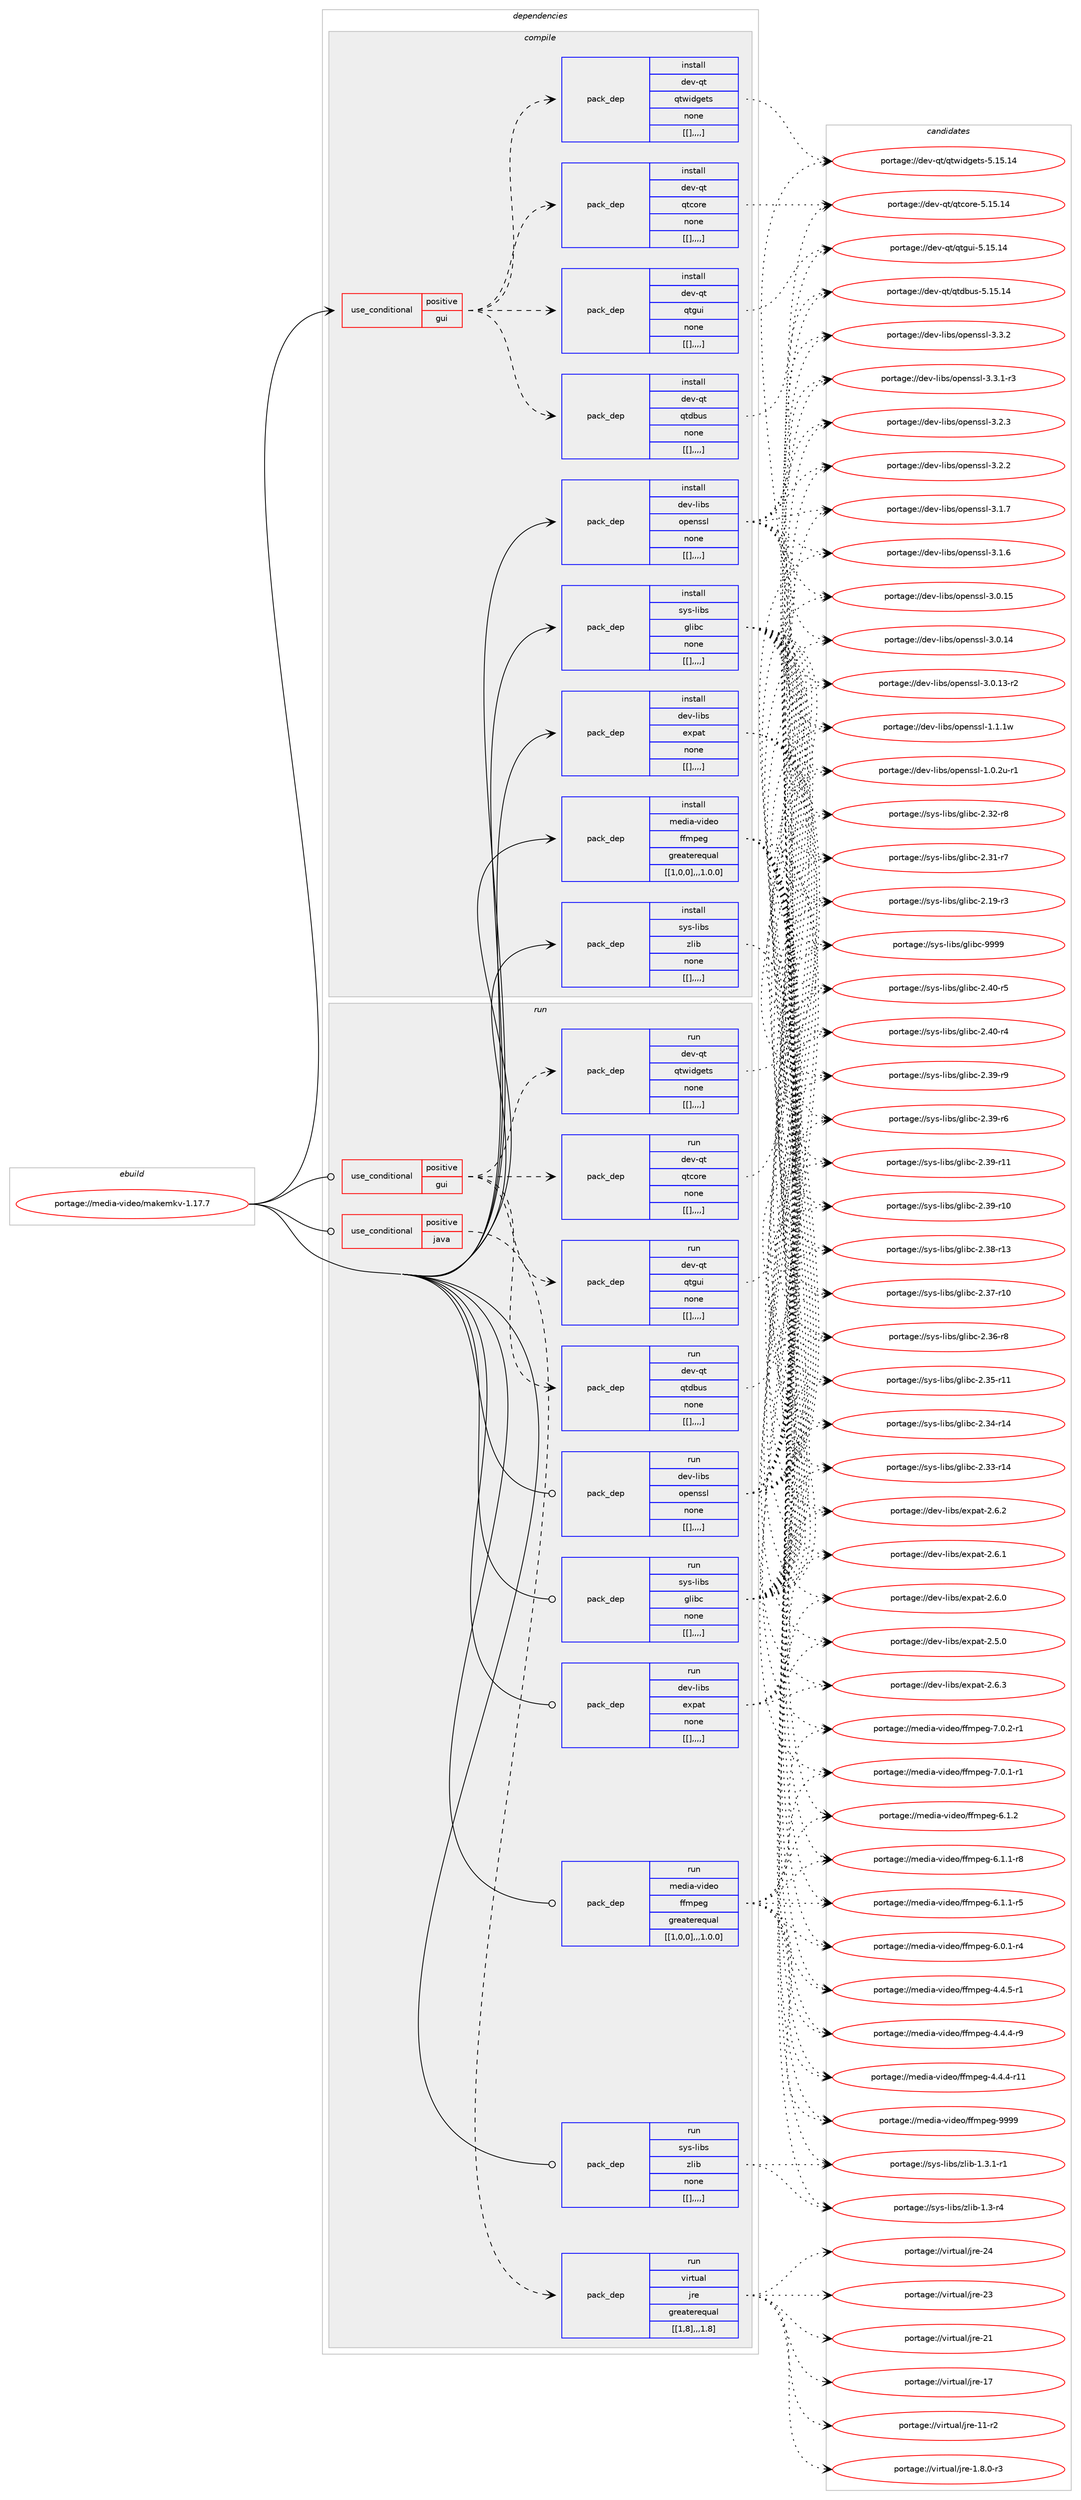 digraph prolog {

# *************
# Graph options
# *************

newrank=true;
concentrate=true;
compound=true;
graph [rankdir=LR,fontname=Helvetica,fontsize=10,ranksep=1.5];#, ranksep=2.5, nodesep=0.2];
edge  [arrowhead=vee];
node  [fontname=Helvetica,fontsize=10];

# **********
# The ebuild
# **********

subgraph cluster_leftcol {
color=gray;
label=<<i>ebuild</i>>;
id [label="portage://media-video/makemkv-1.17.7", color=red, width=4, href="../media-video/makemkv-1.17.7.svg"];
}

# ****************
# The dependencies
# ****************

subgraph cluster_midcol {
color=gray;
label=<<i>dependencies</i>>;
subgraph cluster_compile {
fillcolor="#eeeeee";
style=filled;
label=<<i>compile</i>>;
subgraph cond89036 {
dependency348769 [label=<<TABLE BORDER="0" CELLBORDER="1" CELLSPACING="0" CELLPADDING="4"><TR><TD ROWSPAN="3" CELLPADDING="10">use_conditional</TD></TR><TR><TD>positive</TD></TR><TR><TD>gui</TD></TR></TABLE>>, shape=none, color=red];
subgraph pack256948 {
dependency348772 [label=<<TABLE BORDER="0" CELLBORDER="1" CELLSPACING="0" CELLPADDING="4" WIDTH="220"><TR><TD ROWSPAN="6" CELLPADDING="30">pack_dep</TD></TR><TR><TD WIDTH="110">install</TD></TR><TR><TD>dev-qt</TD></TR><TR><TD>qtcore</TD></TR><TR><TD>none</TD></TR><TR><TD>[[],,,,]</TD></TR></TABLE>>, shape=none, color=blue];
}
dependency348769:e -> dependency348772:w [weight=20,style="dashed",arrowhead="vee"];
subgraph pack256950 {
dependency348776 [label=<<TABLE BORDER="0" CELLBORDER="1" CELLSPACING="0" CELLPADDING="4" WIDTH="220"><TR><TD ROWSPAN="6" CELLPADDING="30">pack_dep</TD></TR><TR><TD WIDTH="110">install</TD></TR><TR><TD>dev-qt</TD></TR><TR><TD>qtdbus</TD></TR><TR><TD>none</TD></TR><TR><TD>[[],,,,]</TD></TR></TABLE>>, shape=none, color=blue];
}
dependency348769:e -> dependency348776:w [weight=20,style="dashed",arrowhead="vee"];
subgraph pack256982 {
dependency348868 [label=<<TABLE BORDER="0" CELLBORDER="1" CELLSPACING="0" CELLPADDING="4" WIDTH="220"><TR><TD ROWSPAN="6" CELLPADDING="30">pack_dep</TD></TR><TR><TD WIDTH="110">install</TD></TR><TR><TD>dev-qt</TD></TR><TR><TD>qtgui</TD></TR><TR><TD>none</TD></TR><TR><TD>[[],,,,]</TD></TR></TABLE>>, shape=none, color=blue];
}
dependency348769:e -> dependency348868:w [weight=20,style="dashed",arrowhead="vee"];
subgraph pack257018 {
dependency348872 [label=<<TABLE BORDER="0" CELLBORDER="1" CELLSPACING="0" CELLPADDING="4" WIDTH="220"><TR><TD ROWSPAN="6" CELLPADDING="30">pack_dep</TD></TR><TR><TD WIDTH="110">install</TD></TR><TR><TD>dev-qt</TD></TR><TR><TD>qtwidgets</TD></TR><TR><TD>none</TD></TR><TR><TD>[[],,,,]</TD></TR></TABLE>>, shape=none, color=blue];
}
dependency348769:e -> dependency348872:w [weight=20,style="dashed",arrowhead="vee"];
}
id:e -> dependency348769:w [weight=20,style="solid",arrowhead="vee"];
subgraph pack257023 {
dependency348879 [label=<<TABLE BORDER="0" CELLBORDER="1" CELLSPACING="0" CELLPADDING="4" WIDTH="220"><TR><TD ROWSPAN="6" CELLPADDING="30">pack_dep</TD></TR><TR><TD WIDTH="110">install</TD></TR><TR><TD>dev-libs</TD></TR><TR><TD>expat</TD></TR><TR><TD>none</TD></TR><TR><TD>[[],,,,]</TD></TR></TABLE>>, shape=none, color=blue];
}
id:e -> dependency348879:w [weight=20,style="solid",arrowhead="vee"];
subgraph pack257039 {
dependency348925 [label=<<TABLE BORDER="0" CELLBORDER="1" CELLSPACING="0" CELLPADDING="4" WIDTH="220"><TR><TD ROWSPAN="6" CELLPADDING="30">pack_dep</TD></TR><TR><TD WIDTH="110">install</TD></TR><TR><TD>dev-libs</TD></TR><TR><TD>openssl</TD></TR><TR><TD>none</TD></TR><TR><TD>[[],,,,]</TD></TR></TABLE>>, shape=none, color=blue];
}
id:e -> dependency348925:w [weight=20,style="solid",arrowhead="vee"];
subgraph pack257061 {
dependency348947 [label=<<TABLE BORDER="0" CELLBORDER="1" CELLSPACING="0" CELLPADDING="4" WIDTH="220"><TR><TD ROWSPAN="6" CELLPADDING="30">pack_dep</TD></TR><TR><TD WIDTH="110">install</TD></TR><TR><TD>media-video</TD></TR><TR><TD>ffmpeg</TD></TR><TR><TD>greaterequal</TD></TR><TR><TD>[[1,0,0],,,1.0.0]</TD></TR></TABLE>>, shape=none, color=blue];
}
id:e -> dependency348947:w [weight=20,style="solid",arrowhead="vee"];
subgraph pack257078 {
dependency348952 [label=<<TABLE BORDER="0" CELLBORDER="1" CELLSPACING="0" CELLPADDING="4" WIDTH="220"><TR><TD ROWSPAN="6" CELLPADDING="30">pack_dep</TD></TR><TR><TD WIDTH="110">install</TD></TR><TR><TD>sys-libs</TD></TR><TR><TD>glibc</TD></TR><TR><TD>none</TD></TR><TR><TD>[[],,,,]</TD></TR></TABLE>>, shape=none, color=blue];
}
id:e -> dependency348952:w [weight=20,style="solid",arrowhead="vee"];
subgraph pack257139 {
dependency349055 [label=<<TABLE BORDER="0" CELLBORDER="1" CELLSPACING="0" CELLPADDING="4" WIDTH="220"><TR><TD ROWSPAN="6" CELLPADDING="30">pack_dep</TD></TR><TR><TD WIDTH="110">install</TD></TR><TR><TD>sys-libs</TD></TR><TR><TD>zlib</TD></TR><TR><TD>none</TD></TR><TR><TD>[[],,,,]</TD></TR></TABLE>>, shape=none, color=blue];
}
id:e -> dependency349055:w [weight=20,style="solid",arrowhead="vee"];
}
subgraph cluster_compileandrun {
fillcolor="#eeeeee";
style=filled;
label=<<i>compile and run</i>>;
}
subgraph cluster_run {
fillcolor="#eeeeee";
style=filled;
label=<<i>run</i>>;
subgraph cond89119 {
dependency349102 [label=<<TABLE BORDER="0" CELLBORDER="1" CELLSPACING="0" CELLPADDING="4"><TR><TD ROWSPAN="3" CELLPADDING="10">use_conditional</TD></TR><TR><TD>positive</TD></TR><TR><TD>gui</TD></TR></TABLE>>, shape=none, color=red];
subgraph pack257236 {
dependency349206 [label=<<TABLE BORDER="0" CELLBORDER="1" CELLSPACING="0" CELLPADDING="4" WIDTH="220"><TR><TD ROWSPAN="6" CELLPADDING="30">pack_dep</TD></TR><TR><TD WIDTH="110">run</TD></TR><TR><TD>dev-qt</TD></TR><TR><TD>qtcore</TD></TR><TR><TD>none</TD></TR><TR><TD>[[],,,,]</TD></TR></TABLE>>, shape=none, color=blue];
}
dependency349102:e -> dependency349206:w [weight=20,style="dashed",arrowhead="vee"];
subgraph pack257280 {
dependency349276 [label=<<TABLE BORDER="0" CELLBORDER="1" CELLSPACING="0" CELLPADDING="4" WIDTH="220"><TR><TD ROWSPAN="6" CELLPADDING="30">pack_dep</TD></TR><TR><TD WIDTH="110">run</TD></TR><TR><TD>dev-qt</TD></TR><TR><TD>qtdbus</TD></TR><TR><TD>none</TD></TR><TR><TD>[[],,,,]</TD></TR></TABLE>>, shape=none, color=blue];
}
dependency349102:e -> dependency349276:w [weight=20,style="dashed",arrowhead="vee"];
subgraph pack257299 {
dependency349280 [label=<<TABLE BORDER="0" CELLBORDER="1" CELLSPACING="0" CELLPADDING="4" WIDTH="220"><TR><TD ROWSPAN="6" CELLPADDING="30">pack_dep</TD></TR><TR><TD WIDTH="110">run</TD></TR><TR><TD>dev-qt</TD></TR><TR><TD>qtgui</TD></TR><TR><TD>none</TD></TR><TR><TD>[[],,,,]</TD></TR></TABLE>>, shape=none, color=blue];
}
dependency349102:e -> dependency349280:w [weight=20,style="dashed",arrowhead="vee"];
subgraph pack257301 {
dependency349286 [label=<<TABLE BORDER="0" CELLBORDER="1" CELLSPACING="0" CELLPADDING="4" WIDTH="220"><TR><TD ROWSPAN="6" CELLPADDING="30">pack_dep</TD></TR><TR><TD WIDTH="110">run</TD></TR><TR><TD>dev-qt</TD></TR><TR><TD>qtwidgets</TD></TR><TR><TD>none</TD></TR><TR><TD>[[],,,,]</TD></TR></TABLE>>, shape=none, color=blue];
}
dependency349102:e -> dependency349286:w [weight=20,style="dashed",arrowhead="vee"];
}
id:e -> dependency349102:w [weight=20,style="solid",arrowhead="odot"];
subgraph cond89192 {
dependency349310 [label=<<TABLE BORDER="0" CELLBORDER="1" CELLSPACING="0" CELLPADDING="4"><TR><TD ROWSPAN="3" CELLPADDING="10">use_conditional</TD></TR><TR><TD>positive</TD></TR><TR><TD>java</TD></TR></TABLE>>, shape=none, color=red];
subgraph pack257324 {
dependency349415 [label=<<TABLE BORDER="0" CELLBORDER="1" CELLSPACING="0" CELLPADDING="4" WIDTH="220"><TR><TD ROWSPAN="6" CELLPADDING="30">pack_dep</TD></TR><TR><TD WIDTH="110">run</TD></TR><TR><TD>virtual</TD></TR><TR><TD>jre</TD></TR><TR><TD>greaterequal</TD></TR><TR><TD>[[1,8],,,1.8]</TD></TR></TABLE>>, shape=none, color=blue];
}
dependency349310:e -> dependency349415:w [weight=20,style="dashed",arrowhead="vee"];
}
id:e -> dependency349310:w [weight=20,style="solid",arrowhead="odot"];
subgraph pack257406 {
dependency349439 [label=<<TABLE BORDER="0" CELLBORDER="1" CELLSPACING="0" CELLPADDING="4" WIDTH="220"><TR><TD ROWSPAN="6" CELLPADDING="30">pack_dep</TD></TR><TR><TD WIDTH="110">run</TD></TR><TR><TD>dev-libs</TD></TR><TR><TD>expat</TD></TR><TR><TD>none</TD></TR><TR><TD>[[],,,,]</TD></TR></TABLE>>, shape=none, color=blue];
}
id:e -> dependency349439:w [weight=20,style="solid",arrowhead="odot"];
subgraph pack257453 {
dependency349551 [label=<<TABLE BORDER="0" CELLBORDER="1" CELLSPACING="0" CELLPADDING="4" WIDTH="220"><TR><TD ROWSPAN="6" CELLPADDING="30">pack_dep</TD></TR><TR><TD WIDTH="110">run</TD></TR><TR><TD>dev-libs</TD></TR><TR><TD>openssl</TD></TR><TR><TD>none</TD></TR><TR><TD>[[],,,,]</TD></TR></TABLE>>, shape=none, color=blue];
}
id:e -> dependency349551:w [weight=20,style="solid",arrowhead="odot"];
subgraph pack257496 {
dependency349629 [label=<<TABLE BORDER="0" CELLBORDER="1" CELLSPACING="0" CELLPADDING="4" WIDTH="220"><TR><TD ROWSPAN="6" CELLPADDING="30">pack_dep</TD></TR><TR><TD WIDTH="110">run</TD></TR><TR><TD>media-video</TD></TR><TR><TD>ffmpeg</TD></TR><TR><TD>greaterequal</TD></TR><TR><TD>[[1,0,0],,,1.0.0]</TD></TR></TABLE>>, shape=none, color=blue];
}
id:e -> dependency349629:w [weight=20,style="solid",arrowhead="odot"];
subgraph pack257536 {
dependency349661 [label=<<TABLE BORDER="0" CELLBORDER="1" CELLSPACING="0" CELLPADDING="4" WIDTH="220"><TR><TD ROWSPAN="6" CELLPADDING="30">pack_dep</TD></TR><TR><TD WIDTH="110">run</TD></TR><TR><TD>sys-libs</TD></TR><TR><TD>glibc</TD></TR><TR><TD>none</TD></TR><TR><TD>[[],,,,]</TD></TR></TABLE>>, shape=none, color=blue];
}
id:e -> dependency349661:w [weight=20,style="solid",arrowhead="odot"];
subgraph pack257556 {
dependency349756 [label=<<TABLE BORDER="0" CELLBORDER="1" CELLSPACING="0" CELLPADDING="4" WIDTH="220"><TR><TD ROWSPAN="6" CELLPADDING="30">pack_dep</TD></TR><TR><TD WIDTH="110">run</TD></TR><TR><TD>sys-libs</TD></TR><TR><TD>zlib</TD></TR><TR><TD>none</TD></TR><TR><TD>[[],,,,]</TD></TR></TABLE>>, shape=none, color=blue];
}
id:e -> dependency349756:w [weight=20,style="solid",arrowhead="odot"];
}
}

# **************
# The candidates
# **************

subgraph cluster_choices {
rank=same;
color=gray;
label=<<i>candidates</i>>;

subgraph choice256430 {
color=black;
nodesep=1;
choice1001011184511311647113116991111141014553464953464952 [label="portage://dev-qt/qtcore-5.15.14", color=red, width=4,href="../dev-qt/qtcore-5.15.14.svg"];
dependency348772:e -> choice1001011184511311647113116991111141014553464953464952:w [style=dotted,weight="100"];
}
subgraph choice256431 {
color=black;
nodesep=1;
choice1001011184511311647113116100981171154553464953464952 [label="portage://dev-qt/qtdbus-5.15.14", color=red, width=4,href="../dev-qt/qtdbus-5.15.14.svg"];
dependency348776:e -> choice1001011184511311647113116100981171154553464953464952:w [style=dotted,weight="100"];
}
subgraph choice256436 {
color=black;
nodesep=1;
choice10010111845113116471131161031171054553464953464952 [label="portage://dev-qt/qtgui-5.15.14", color=red, width=4,href="../dev-qt/qtgui-5.15.14.svg"];
dependency348868:e -> choice10010111845113116471131161031171054553464953464952:w [style=dotted,weight="100"];
}
subgraph choice256438 {
color=black;
nodesep=1;
choice10010111845113116471131161191051001031011161154553464953464952 [label="portage://dev-qt/qtwidgets-5.15.14", color=red, width=4,href="../dev-qt/qtwidgets-5.15.14.svg"];
dependency348872:e -> choice10010111845113116471131161191051001031011161154553464953464952:w [style=dotted,weight="100"];
}
subgraph choice256441 {
color=black;
nodesep=1;
choice10010111845108105981154710112011297116455046544651 [label="portage://dev-libs/expat-2.6.3", color=red, width=4,href="../dev-libs/expat-2.6.3.svg"];
choice10010111845108105981154710112011297116455046544650 [label="portage://dev-libs/expat-2.6.2", color=red, width=4,href="../dev-libs/expat-2.6.2.svg"];
choice10010111845108105981154710112011297116455046544649 [label="portage://dev-libs/expat-2.6.1", color=red, width=4,href="../dev-libs/expat-2.6.1.svg"];
choice10010111845108105981154710112011297116455046544648 [label="portage://dev-libs/expat-2.6.0", color=red, width=4,href="../dev-libs/expat-2.6.0.svg"];
choice10010111845108105981154710112011297116455046534648 [label="portage://dev-libs/expat-2.5.0", color=red, width=4,href="../dev-libs/expat-2.5.0.svg"];
dependency348879:e -> choice10010111845108105981154710112011297116455046544651:w [style=dotted,weight="100"];
dependency348879:e -> choice10010111845108105981154710112011297116455046544650:w [style=dotted,weight="100"];
dependency348879:e -> choice10010111845108105981154710112011297116455046544649:w [style=dotted,weight="100"];
dependency348879:e -> choice10010111845108105981154710112011297116455046544648:w [style=dotted,weight="100"];
dependency348879:e -> choice10010111845108105981154710112011297116455046534648:w [style=dotted,weight="100"];
}
subgraph choice256448 {
color=black;
nodesep=1;
choice100101118451081059811547111112101110115115108455146514650 [label="portage://dev-libs/openssl-3.3.2", color=red, width=4,href="../dev-libs/openssl-3.3.2.svg"];
choice1001011184510810598115471111121011101151151084551465146494511451 [label="portage://dev-libs/openssl-3.3.1-r3", color=red, width=4,href="../dev-libs/openssl-3.3.1-r3.svg"];
choice100101118451081059811547111112101110115115108455146504651 [label="portage://dev-libs/openssl-3.2.3", color=red, width=4,href="../dev-libs/openssl-3.2.3.svg"];
choice100101118451081059811547111112101110115115108455146504650 [label="portage://dev-libs/openssl-3.2.2", color=red, width=4,href="../dev-libs/openssl-3.2.2.svg"];
choice100101118451081059811547111112101110115115108455146494655 [label="portage://dev-libs/openssl-3.1.7", color=red, width=4,href="../dev-libs/openssl-3.1.7.svg"];
choice100101118451081059811547111112101110115115108455146494654 [label="portage://dev-libs/openssl-3.1.6", color=red, width=4,href="../dev-libs/openssl-3.1.6.svg"];
choice10010111845108105981154711111210111011511510845514648464953 [label="portage://dev-libs/openssl-3.0.15", color=red, width=4,href="../dev-libs/openssl-3.0.15.svg"];
choice10010111845108105981154711111210111011511510845514648464952 [label="portage://dev-libs/openssl-3.0.14", color=red, width=4,href="../dev-libs/openssl-3.0.14.svg"];
choice100101118451081059811547111112101110115115108455146484649514511450 [label="portage://dev-libs/openssl-3.0.13-r2", color=red, width=4,href="../dev-libs/openssl-3.0.13-r2.svg"];
choice100101118451081059811547111112101110115115108454946494649119 [label="portage://dev-libs/openssl-1.1.1w", color=red, width=4,href="../dev-libs/openssl-1.1.1w.svg"];
choice1001011184510810598115471111121011101151151084549464846501174511449 [label="portage://dev-libs/openssl-1.0.2u-r1", color=red, width=4,href="../dev-libs/openssl-1.0.2u-r1.svg"];
dependency348925:e -> choice100101118451081059811547111112101110115115108455146514650:w [style=dotted,weight="100"];
dependency348925:e -> choice1001011184510810598115471111121011101151151084551465146494511451:w [style=dotted,weight="100"];
dependency348925:e -> choice100101118451081059811547111112101110115115108455146504651:w [style=dotted,weight="100"];
dependency348925:e -> choice100101118451081059811547111112101110115115108455146504650:w [style=dotted,weight="100"];
dependency348925:e -> choice100101118451081059811547111112101110115115108455146494655:w [style=dotted,weight="100"];
dependency348925:e -> choice100101118451081059811547111112101110115115108455146494654:w [style=dotted,weight="100"];
dependency348925:e -> choice10010111845108105981154711111210111011511510845514648464953:w [style=dotted,weight="100"];
dependency348925:e -> choice10010111845108105981154711111210111011511510845514648464952:w [style=dotted,weight="100"];
dependency348925:e -> choice100101118451081059811547111112101110115115108455146484649514511450:w [style=dotted,weight="100"];
dependency348925:e -> choice100101118451081059811547111112101110115115108454946494649119:w [style=dotted,weight="100"];
dependency348925:e -> choice1001011184510810598115471111121011101151151084549464846501174511449:w [style=dotted,weight="100"];
}
subgraph choice256456 {
color=black;
nodesep=1;
choice1091011001059745118105100101111471021021091121011034557575757 [label="portage://media-video/ffmpeg-9999", color=red, width=4,href="../media-video/ffmpeg-9999.svg"];
choice1091011001059745118105100101111471021021091121011034555464846504511449 [label="portage://media-video/ffmpeg-7.0.2-r1", color=red, width=4,href="../media-video/ffmpeg-7.0.2-r1.svg"];
choice1091011001059745118105100101111471021021091121011034555464846494511449 [label="portage://media-video/ffmpeg-7.0.1-r1", color=red, width=4,href="../media-video/ffmpeg-7.0.1-r1.svg"];
choice109101100105974511810510010111147102102109112101103455446494650 [label="portage://media-video/ffmpeg-6.1.2", color=red, width=4,href="../media-video/ffmpeg-6.1.2.svg"];
choice1091011001059745118105100101111471021021091121011034554464946494511456 [label="portage://media-video/ffmpeg-6.1.1-r8", color=red, width=4,href="../media-video/ffmpeg-6.1.1-r8.svg"];
choice1091011001059745118105100101111471021021091121011034554464946494511453 [label="portage://media-video/ffmpeg-6.1.1-r5", color=red, width=4,href="../media-video/ffmpeg-6.1.1-r5.svg"];
choice1091011001059745118105100101111471021021091121011034554464846494511452 [label="portage://media-video/ffmpeg-6.0.1-r4", color=red, width=4,href="../media-video/ffmpeg-6.0.1-r4.svg"];
choice1091011001059745118105100101111471021021091121011034552465246534511449 [label="portage://media-video/ffmpeg-4.4.5-r1", color=red, width=4,href="../media-video/ffmpeg-4.4.5-r1.svg"];
choice1091011001059745118105100101111471021021091121011034552465246524511457 [label="portage://media-video/ffmpeg-4.4.4-r9", color=red, width=4,href="../media-video/ffmpeg-4.4.4-r9.svg"];
choice109101100105974511810510010111147102102109112101103455246524652451144949 [label="portage://media-video/ffmpeg-4.4.4-r11", color=red, width=4,href="../media-video/ffmpeg-4.4.4-r11.svg"];
dependency348947:e -> choice1091011001059745118105100101111471021021091121011034557575757:w [style=dotted,weight="100"];
dependency348947:e -> choice1091011001059745118105100101111471021021091121011034555464846504511449:w [style=dotted,weight="100"];
dependency348947:e -> choice1091011001059745118105100101111471021021091121011034555464846494511449:w [style=dotted,weight="100"];
dependency348947:e -> choice109101100105974511810510010111147102102109112101103455446494650:w [style=dotted,weight="100"];
dependency348947:e -> choice1091011001059745118105100101111471021021091121011034554464946494511456:w [style=dotted,weight="100"];
dependency348947:e -> choice1091011001059745118105100101111471021021091121011034554464946494511453:w [style=dotted,weight="100"];
dependency348947:e -> choice1091011001059745118105100101111471021021091121011034554464846494511452:w [style=dotted,weight="100"];
dependency348947:e -> choice1091011001059745118105100101111471021021091121011034552465246534511449:w [style=dotted,weight="100"];
dependency348947:e -> choice1091011001059745118105100101111471021021091121011034552465246524511457:w [style=dotted,weight="100"];
dependency348947:e -> choice109101100105974511810510010111147102102109112101103455246524652451144949:w [style=dotted,weight="100"];
}
subgraph choice256460 {
color=black;
nodesep=1;
choice11512111545108105981154710310810598994557575757 [label="portage://sys-libs/glibc-9999", color=red, width=4,href="../sys-libs/glibc-9999.svg"];
choice115121115451081059811547103108105989945504652484511453 [label="portage://sys-libs/glibc-2.40-r5", color=red, width=4,href="../sys-libs/glibc-2.40-r5.svg"];
choice115121115451081059811547103108105989945504652484511452 [label="portage://sys-libs/glibc-2.40-r4", color=red, width=4,href="../sys-libs/glibc-2.40-r4.svg"];
choice115121115451081059811547103108105989945504651574511457 [label="portage://sys-libs/glibc-2.39-r9", color=red, width=4,href="../sys-libs/glibc-2.39-r9.svg"];
choice115121115451081059811547103108105989945504651574511454 [label="portage://sys-libs/glibc-2.39-r6", color=red, width=4,href="../sys-libs/glibc-2.39-r6.svg"];
choice11512111545108105981154710310810598994550465157451144949 [label="portage://sys-libs/glibc-2.39-r11", color=red, width=4,href="../sys-libs/glibc-2.39-r11.svg"];
choice11512111545108105981154710310810598994550465157451144948 [label="portage://sys-libs/glibc-2.39-r10", color=red, width=4,href="../sys-libs/glibc-2.39-r10.svg"];
choice11512111545108105981154710310810598994550465156451144951 [label="portage://sys-libs/glibc-2.38-r13", color=red, width=4,href="../sys-libs/glibc-2.38-r13.svg"];
choice11512111545108105981154710310810598994550465155451144948 [label="portage://sys-libs/glibc-2.37-r10", color=red, width=4,href="../sys-libs/glibc-2.37-r10.svg"];
choice115121115451081059811547103108105989945504651544511456 [label="portage://sys-libs/glibc-2.36-r8", color=red, width=4,href="../sys-libs/glibc-2.36-r8.svg"];
choice11512111545108105981154710310810598994550465153451144949 [label="portage://sys-libs/glibc-2.35-r11", color=red, width=4,href="../sys-libs/glibc-2.35-r11.svg"];
choice11512111545108105981154710310810598994550465152451144952 [label="portage://sys-libs/glibc-2.34-r14", color=red, width=4,href="../sys-libs/glibc-2.34-r14.svg"];
choice11512111545108105981154710310810598994550465151451144952 [label="portage://sys-libs/glibc-2.33-r14", color=red, width=4,href="../sys-libs/glibc-2.33-r14.svg"];
choice115121115451081059811547103108105989945504651504511456 [label="portage://sys-libs/glibc-2.32-r8", color=red, width=4,href="../sys-libs/glibc-2.32-r8.svg"];
choice115121115451081059811547103108105989945504651494511455 [label="portage://sys-libs/glibc-2.31-r7", color=red, width=4,href="../sys-libs/glibc-2.31-r7.svg"];
choice115121115451081059811547103108105989945504649574511451 [label="portage://sys-libs/glibc-2.19-r3", color=red, width=4,href="../sys-libs/glibc-2.19-r3.svg"];
dependency348952:e -> choice11512111545108105981154710310810598994557575757:w [style=dotted,weight="100"];
dependency348952:e -> choice115121115451081059811547103108105989945504652484511453:w [style=dotted,weight="100"];
dependency348952:e -> choice115121115451081059811547103108105989945504652484511452:w [style=dotted,weight="100"];
dependency348952:e -> choice115121115451081059811547103108105989945504651574511457:w [style=dotted,weight="100"];
dependency348952:e -> choice115121115451081059811547103108105989945504651574511454:w [style=dotted,weight="100"];
dependency348952:e -> choice11512111545108105981154710310810598994550465157451144949:w [style=dotted,weight="100"];
dependency348952:e -> choice11512111545108105981154710310810598994550465157451144948:w [style=dotted,weight="100"];
dependency348952:e -> choice11512111545108105981154710310810598994550465156451144951:w [style=dotted,weight="100"];
dependency348952:e -> choice11512111545108105981154710310810598994550465155451144948:w [style=dotted,weight="100"];
dependency348952:e -> choice115121115451081059811547103108105989945504651544511456:w [style=dotted,weight="100"];
dependency348952:e -> choice11512111545108105981154710310810598994550465153451144949:w [style=dotted,weight="100"];
dependency348952:e -> choice11512111545108105981154710310810598994550465152451144952:w [style=dotted,weight="100"];
dependency348952:e -> choice11512111545108105981154710310810598994550465151451144952:w [style=dotted,weight="100"];
dependency348952:e -> choice115121115451081059811547103108105989945504651504511456:w [style=dotted,weight="100"];
dependency348952:e -> choice115121115451081059811547103108105989945504651494511455:w [style=dotted,weight="100"];
dependency348952:e -> choice115121115451081059811547103108105989945504649574511451:w [style=dotted,weight="100"];
}
subgraph choice256469 {
color=black;
nodesep=1;
choice115121115451081059811547122108105984549465146494511449 [label="portage://sys-libs/zlib-1.3.1-r1", color=red, width=4,href="../sys-libs/zlib-1.3.1-r1.svg"];
choice11512111545108105981154712210810598454946514511452 [label="portage://sys-libs/zlib-1.3-r4", color=red, width=4,href="../sys-libs/zlib-1.3-r4.svg"];
dependency349055:e -> choice115121115451081059811547122108105984549465146494511449:w [style=dotted,weight="100"];
dependency349055:e -> choice11512111545108105981154712210810598454946514511452:w [style=dotted,weight="100"];
}
subgraph choice256472 {
color=black;
nodesep=1;
choice1001011184511311647113116991111141014553464953464952 [label="portage://dev-qt/qtcore-5.15.14", color=red, width=4,href="../dev-qt/qtcore-5.15.14.svg"];
dependency349206:e -> choice1001011184511311647113116991111141014553464953464952:w [style=dotted,weight="100"];
}
subgraph choice256476 {
color=black;
nodesep=1;
choice1001011184511311647113116100981171154553464953464952 [label="portage://dev-qt/qtdbus-5.15.14", color=red, width=4,href="../dev-qt/qtdbus-5.15.14.svg"];
dependency349276:e -> choice1001011184511311647113116100981171154553464953464952:w [style=dotted,weight="100"];
}
subgraph choice256481 {
color=black;
nodesep=1;
choice10010111845113116471131161031171054553464953464952 [label="portage://dev-qt/qtgui-5.15.14", color=red, width=4,href="../dev-qt/qtgui-5.15.14.svg"];
dependency349280:e -> choice10010111845113116471131161031171054553464953464952:w [style=dotted,weight="100"];
}
subgraph choice256482 {
color=black;
nodesep=1;
choice10010111845113116471131161191051001031011161154553464953464952 [label="portage://dev-qt/qtwidgets-5.15.14", color=red, width=4,href="../dev-qt/qtwidgets-5.15.14.svg"];
dependency349286:e -> choice10010111845113116471131161191051001031011161154553464953464952:w [style=dotted,weight="100"];
}
subgraph choice256498 {
color=black;
nodesep=1;
choice1181051141161179710847106114101455052 [label="portage://virtual/jre-24", color=red, width=4,href="../virtual/jre-24.svg"];
choice1181051141161179710847106114101455051 [label="portage://virtual/jre-23", color=red, width=4,href="../virtual/jre-23.svg"];
choice1181051141161179710847106114101455049 [label="portage://virtual/jre-21", color=red, width=4,href="../virtual/jre-21.svg"];
choice1181051141161179710847106114101454955 [label="portage://virtual/jre-17", color=red, width=4,href="../virtual/jre-17.svg"];
choice11810511411611797108471061141014549494511450 [label="portage://virtual/jre-11-r2", color=red, width=4,href="../virtual/jre-11-r2.svg"];
choice11810511411611797108471061141014549465646484511451 [label="portage://virtual/jre-1.8.0-r3", color=red, width=4,href="../virtual/jre-1.8.0-r3.svg"];
dependency349415:e -> choice1181051141161179710847106114101455052:w [style=dotted,weight="100"];
dependency349415:e -> choice1181051141161179710847106114101455051:w [style=dotted,weight="100"];
dependency349415:e -> choice1181051141161179710847106114101455049:w [style=dotted,weight="100"];
dependency349415:e -> choice1181051141161179710847106114101454955:w [style=dotted,weight="100"];
dependency349415:e -> choice11810511411611797108471061141014549494511450:w [style=dotted,weight="100"];
dependency349415:e -> choice11810511411611797108471061141014549465646484511451:w [style=dotted,weight="100"];
}
subgraph choice256535 {
color=black;
nodesep=1;
choice10010111845108105981154710112011297116455046544651 [label="portage://dev-libs/expat-2.6.3", color=red, width=4,href="../dev-libs/expat-2.6.3.svg"];
choice10010111845108105981154710112011297116455046544650 [label="portage://dev-libs/expat-2.6.2", color=red, width=4,href="../dev-libs/expat-2.6.2.svg"];
choice10010111845108105981154710112011297116455046544649 [label="portage://dev-libs/expat-2.6.1", color=red, width=4,href="../dev-libs/expat-2.6.1.svg"];
choice10010111845108105981154710112011297116455046544648 [label="portage://dev-libs/expat-2.6.0", color=red, width=4,href="../dev-libs/expat-2.6.0.svg"];
choice10010111845108105981154710112011297116455046534648 [label="portage://dev-libs/expat-2.5.0", color=red, width=4,href="../dev-libs/expat-2.5.0.svg"];
dependency349439:e -> choice10010111845108105981154710112011297116455046544651:w [style=dotted,weight="100"];
dependency349439:e -> choice10010111845108105981154710112011297116455046544650:w [style=dotted,weight="100"];
dependency349439:e -> choice10010111845108105981154710112011297116455046544649:w [style=dotted,weight="100"];
dependency349439:e -> choice10010111845108105981154710112011297116455046544648:w [style=dotted,weight="100"];
dependency349439:e -> choice10010111845108105981154710112011297116455046534648:w [style=dotted,weight="100"];
}
subgraph choice256536 {
color=black;
nodesep=1;
choice100101118451081059811547111112101110115115108455146514650 [label="portage://dev-libs/openssl-3.3.2", color=red, width=4,href="../dev-libs/openssl-3.3.2.svg"];
choice1001011184510810598115471111121011101151151084551465146494511451 [label="portage://dev-libs/openssl-3.3.1-r3", color=red, width=4,href="../dev-libs/openssl-3.3.1-r3.svg"];
choice100101118451081059811547111112101110115115108455146504651 [label="portage://dev-libs/openssl-3.2.3", color=red, width=4,href="../dev-libs/openssl-3.2.3.svg"];
choice100101118451081059811547111112101110115115108455146504650 [label="portage://dev-libs/openssl-3.2.2", color=red, width=4,href="../dev-libs/openssl-3.2.2.svg"];
choice100101118451081059811547111112101110115115108455146494655 [label="portage://dev-libs/openssl-3.1.7", color=red, width=4,href="../dev-libs/openssl-3.1.7.svg"];
choice100101118451081059811547111112101110115115108455146494654 [label="portage://dev-libs/openssl-3.1.6", color=red, width=4,href="../dev-libs/openssl-3.1.6.svg"];
choice10010111845108105981154711111210111011511510845514648464953 [label="portage://dev-libs/openssl-3.0.15", color=red, width=4,href="../dev-libs/openssl-3.0.15.svg"];
choice10010111845108105981154711111210111011511510845514648464952 [label="portage://dev-libs/openssl-3.0.14", color=red, width=4,href="../dev-libs/openssl-3.0.14.svg"];
choice100101118451081059811547111112101110115115108455146484649514511450 [label="portage://dev-libs/openssl-3.0.13-r2", color=red, width=4,href="../dev-libs/openssl-3.0.13-r2.svg"];
choice100101118451081059811547111112101110115115108454946494649119 [label="portage://dev-libs/openssl-1.1.1w", color=red, width=4,href="../dev-libs/openssl-1.1.1w.svg"];
choice1001011184510810598115471111121011101151151084549464846501174511449 [label="portage://dev-libs/openssl-1.0.2u-r1", color=red, width=4,href="../dev-libs/openssl-1.0.2u-r1.svg"];
dependency349551:e -> choice100101118451081059811547111112101110115115108455146514650:w [style=dotted,weight="100"];
dependency349551:e -> choice1001011184510810598115471111121011101151151084551465146494511451:w [style=dotted,weight="100"];
dependency349551:e -> choice100101118451081059811547111112101110115115108455146504651:w [style=dotted,weight="100"];
dependency349551:e -> choice100101118451081059811547111112101110115115108455146504650:w [style=dotted,weight="100"];
dependency349551:e -> choice100101118451081059811547111112101110115115108455146494655:w [style=dotted,weight="100"];
dependency349551:e -> choice100101118451081059811547111112101110115115108455146494654:w [style=dotted,weight="100"];
dependency349551:e -> choice10010111845108105981154711111210111011511510845514648464953:w [style=dotted,weight="100"];
dependency349551:e -> choice10010111845108105981154711111210111011511510845514648464952:w [style=dotted,weight="100"];
dependency349551:e -> choice100101118451081059811547111112101110115115108455146484649514511450:w [style=dotted,weight="100"];
dependency349551:e -> choice100101118451081059811547111112101110115115108454946494649119:w [style=dotted,weight="100"];
dependency349551:e -> choice1001011184510810598115471111121011101151151084549464846501174511449:w [style=dotted,weight="100"];
}
subgraph choice256552 {
color=black;
nodesep=1;
choice1091011001059745118105100101111471021021091121011034557575757 [label="portage://media-video/ffmpeg-9999", color=red, width=4,href="../media-video/ffmpeg-9999.svg"];
choice1091011001059745118105100101111471021021091121011034555464846504511449 [label="portage://media-video/ffmpeg-7.0.2-r1", color=red, width=4,href="../media-video/ffmpeg-7.0.2-r1.svg"];
choice1091011001059745118105100101111471021021091121011034555464846494511449 [label="portage://media-video/ffmpeg-7.0.1-r1", color=red, width=4,href="../media-video/ffmpeg-7.0.1-r1.svg"];
choice109101100105974511810510010111147102102109112101103455446494650 [label="portage://media-video/ffmpeg-6.1.2", color=red, width=4,href="../media-video/ffmpeg-6.1.2.svg"];
choice1091011001059745118105100101111471021021091121011034554464946494511456 [label="portage://media-video/ffmpeg-6.1.1-r8", color=red, width=4,href="../media-video/ffmpeg-6.1.1-r8.svg"];
choice1091011001059745118105100101111471021021091121011034554464946494511453 [label="portage://media-video/ffmpeg-6.1.1-r5", color=red, width=4,href="../media-video/ffmpeg-6.1.1-r5.svg"];
choice1091011001059745118105100101111471021021091121011034554464846494511452 [label="portage://media-video/ffmpeg-6.0.1-r4", color=red, width=4,href="../media-video/ffmpeg-6.0.1-r4.svg"];
choice1091011001059745118105100101111471021021091121011034552465246534511449 [label="portage://media-video/ffmpeg-4.4.5-r1", color=red, width=4,href="../media-video/ffmpeg-4.4.5-r1.svg"];
choice1091011001059745118105100101111471021021091121011034552465246524511457 [label="portage://media-video/ffmpeg-4.4.4-r9", color=red, width=4,href="../media-video/ffmpeg-4.4.4-r9.svg"];
choice109101100105974511810510010111147102102109112101103455246524652451144949 [label="portage://media-video/ffmpeg-4.4.4-r11", color=red, width=4,href="../media-video/ffmpeg-4.4.4-r11.svg"];
dependency349629:e -> choice1091011001059745118105100101111471021021091121011034557575757:w [style=dotted,weight="100"];
dependency349629:e -> choice1091011001059745118105100101111471021021091121011034555464846504511449:w [style=dotted,weight="100"];
dependency349629:e -> choice1091011001059745118105100101111471021021091121011034555464846494511449:w [style=dotted,weight="100"];
dependency349629:e -> choice109101100105974511810510010111147102102109112101103455446494650:w [style=dotted,weight="100"];
dependency349629:e -> choice1091011001059745118105100101111471021021091121011034554464946494511456:w [style=dotted,weight="100"];
dependency349629:e -> choice1091011001059745118105100101111471021021091121011034554464946494511453:w [style=dotted,weight="100"];
dependency349629:e -> choice1091011001059745118105100101111471021021091121011034554464846494511452:w [style=dotted,weight="100"];
dependency349629:e -> choice1091011001059745118105100101111471021021091121011034552465246534511449:w [style=dotted,weight="100"];
dependency349629:e -> choice1091011001059745118105100101111471021021091121011034552465246524511457:w [style=dotted,weight="100"];
dependency349629:e -> choice109101100105974511810510010111147102102109112101103455246524652451144949:w [style=dotted,weight="100"];
}
subgraph choice256557 {
color=black;
nodesep=1;
choice11512111545108105981154710310810598994557575757 [label="portage://sys-libs/glibc-9999", color=red, width=4,href="../sys-libs/glibc-9999.svg"];
choice115121115451081059811547103108105989945504652484511453 [label="portage://sys-libs/glibc-2.40-r5", color=red, width=4,href="../sys-libs/glibc-2.40-r5.svg"];
choice115121115451081059811547103108105989945504652484511452 [label="portage://sys-libs/glibc-2.40-r4", color=red, width=4,href="../sys-libs/glibc-2.40-r4.svg"];
choice115121115451081059811547103108105989945504651574511457 [label="portage://sys-libs/glibc-2.39-r9", color=red, width=4,href="../sys-libs/glibc-2.39-r9.svg"];
choice115121115451081059811547103108105989945504651574511454 [label="portage://sys-libs/glibc-2.39-r6", color=red, width=4,href="../sys-libs/glibc-2.39-r6.svg"];
choice11512111545108105981154710310810598994550465157451144949 [label="portage://sys-libs/glibc-2.39-r11", color=red, width=4,href="../sys-libs/glibc-2.39-r11.svg"];
choice11512111545108105981154710310810598994550465157451144948 [label="portage://sys-libs/glibc-2.39-r10", color=red, width=4,href="../sys-libs/glibc-2.39-r10.svg"];
choice11512111545108105981154710310810598994550465156451144951 [label="portage://sys-libs/glibc-2.38-r13", color=red, width=4,href="../sys-libs/glibc-2.38-r13.svg"];
choice11512111545108105981154710310810598994550465155451144948 [label="portage://sys-libs/glibc-2.37-r10", color=red, width=4,href="../sys-libs/glibc-2.37-r10.svg"];
choice115121115451081059811547103108105989945504651544511456 [label="portage://sys-libs/glibc-2.36-r8", color=red, width=4,href="../sys-libs/glibc-2.36-r8.svg"];
choice11512111545108105981154710310810598994550465153451144949 [label="portage://sys-libs/glibc-2.35-r11", color=red, width=4,href="../sys-libs/glibc-2.35-r11.svg"];
choice11512111545108105981154710310810598994550465152451144952 [label="portage://sys-libs/glibc-2.34-r14", color=red, width=4,href="../sys-libs/glibc-2.34-r14.svg"];
choice11512111545108105981154710310810598994550465151451144952 [label="portage://sys-libs/glibc-2.33-r14", color=red, width=4,href="../sys-libs/glibc-2.33-r14.svg"];
choice115121115451081059811547103108105989945504651504511456 [label="portage://sys-libs/glibc-2.32-r8", color=red, width=4,href="../sys-libs/glibc-2.32-r8.svg"];
choice115121115451081059811547103108105989945504651494511455 [label="portage://sys-libs/glibc-2.31-r7", color=red, width=4,href="../sys-libs/glibc-2.31-r7.svg"];
choice115121115451081059811547103108105989945504649574511451 [label="portage://sys-libs/glibc-2.19-r3", color=red, width=4,href="../sys-libs/glibc-2.19-r3.svg"];
dependency349661:e -> choice11512111545108105981154710310810598994557575757:w [style=dotted,weight="100"];
dependency349661:e -> choice115121115451081059811547103108105989945504652484511453:w [style=dotted,weight="100"];
dependency349661:e -> choice115121115451081059811547103108105989945504652484511452:w [style=dotted,weight="100"];
dependency349661:e -> choice115121115451081059811547103108105989945504651574511457:w [style=dotted,weight="100"];
dependency349661:e -> choice115121115451081059811547103108105989945504651574511454:w [style=dotted,weight="100"];
dependency349661:e -> choice11512111545108105981154710310810598994550465157451144949:w [style=dotted,weight="100"];
dependency349661:e -> choice11512111545108105981154710310810598994550465157451144948:w [style=dotted,weight="100"];
dependency349661:e -> choice11512111545108105981154710310810598994550465156451144951:w [style=dotted,weight="100"];
dependency349661:e -> choice11512111545108105981154710310810598994550465155451144948:w [style=dotted,weight="100"];
dependency349661:e -> choice115121115451081059811547103108105989945504651544511456:w [style=dotted,weight="100"];
dependency349661:e -> choice11512111545108105981154710310810598994550465153451144949:w [style=dotted,weight="100"];
dependency349661:e -> choice11512111545108105981154710310810598994550465152451144952:w [style=dotted,weight="100"];
dependency349661:e -> choice11512111545108105981154710310810598994550465151451144952:w [style=dotted,weight="100"];
dependency349661:e -> choice115121115451081059811547103108105989945504651504511456:w [style=dotted,weight="100"];
dependency349661:e -> choice115121115451081059811547103108105989945504651494511455:w [style=dotted,weight="100"];
dependency349661:e -> choice115121115451081059811547103108105989945504649574511451:w [style=dotted,weight="100"];
}
subgraph choice256573 {
color=black;
nodesep=1;
choice115121115451081059811547122108105984549465146494511449 [label="portage://sys-libs/zlib-1.3.1-r1", color=red, width=4,href="../sys-libs/zlib-1.3.1-r1.svg"];
choice11512111545108105981154712210810598454946514511452 [label="portage://sys-libs/zlib-1.3-r4", color=red, width=4,href="../sys-libs/zlib-1.3-r4.svg"];
dependency349756:e -> choice115121115451081059811547122108105984549465146494511449:w [style=dotted,weight="100"];
dependency349756:e -> choice11512111545108105981154712210810598454946514511452:w [style=dotted,weight="100"];
}
}

}
